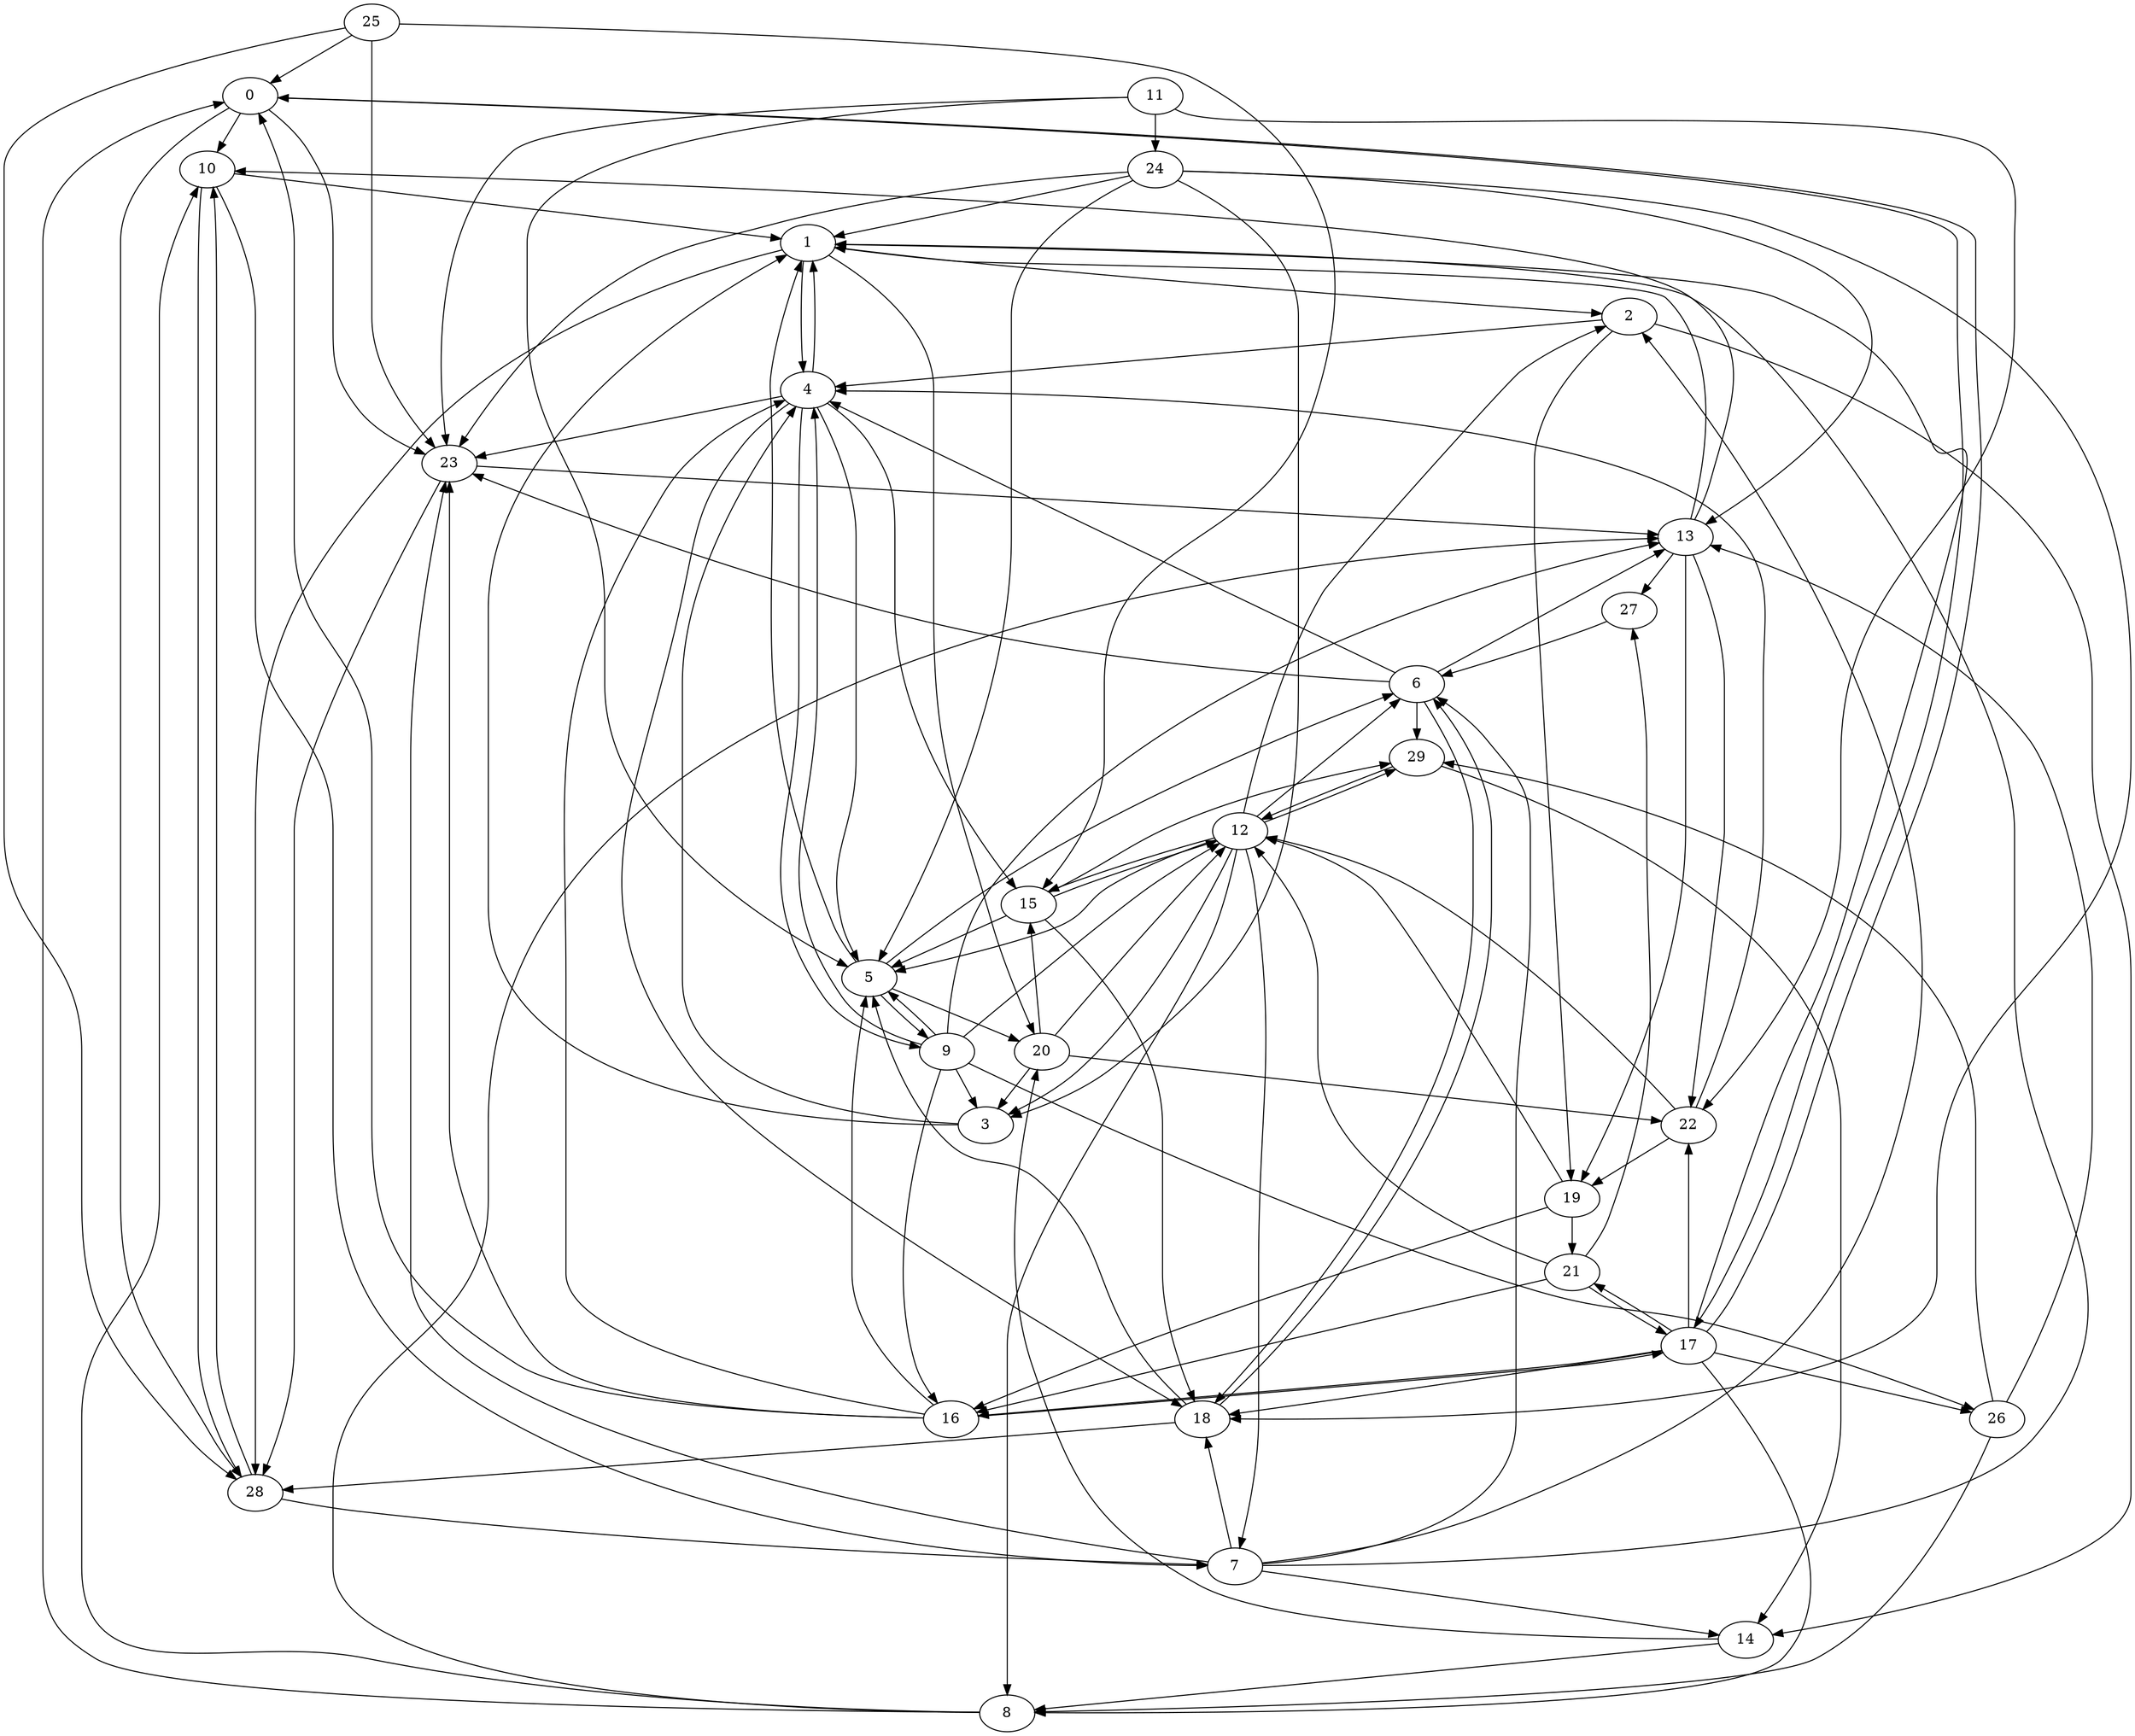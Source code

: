 digraph G {
0;
1;
2;
3;
4;
5;
6;
7;
8;
9;
10;
11;
12;
13;
14;
15;
16;
17;
18;
19;
20;
21;
22;
23;
24;
25;
26;
27;
28;
29;
0 -> 10 [weight=3000];
0 -> 28 [weight=5000];
0 -> 17 [weight=1000];
0 -> 23 [weight=4000];
1 -> 20 [weight=2000];
1 -> 28 [weight=9000];
1 -> 2 [weight=3000];
1 -> 4 [weight=6000];
2 -> 19 [weight=1000];
2 -> 14 [weight=8000];
2 -> 4 [weight=1000];
3 -> 1 [weight=4000];
3 -> 4 [weight=3000];
4 -> 1 [weight=9000];
4 -> 18 [weight=5000];
4 -> 15 [weight=1000];
4 -> 23 [weight=4000];
4 -> 5 [weight=4000];
4 -> 9 [weight=6000];
5 -> 9 [weight=7000];
5 -> 6 [weight=1000];
5 -> 20 [weight=9000];
5 -> 1 [weight=7000];
6 -> 18 [weight=1000];
6 -> 13 [weight=2000];
6 -> 29 [weight=4000];
6 -> 4 [weight=9000];
6 -> 23 [weight=4000];
7 -> 6 [weight=8000];
7 -> 14 [weight=2000];
7 -> 18 [weight=9000];
7 -> 2 [weight=8000];
7 -> 23 [weight=4000];
7 -> 1 [weight=5000];
8 -> 0 [weight=9000];
8 -> 13 [weight=3000];
8 -> 10 [weight=3000];
9 -> 12 [weight=3000];
9 -> 4 [weight=4000];
9 -> 16 [weight=2000];
9 -> 3 [weight=8000];
9 -> 26 [weight=2000];
9 -> 5 [weight=6000];
9 -> 13 [weight=1000];
10 -> 7 [weight=6000];
10 -> 28 [weight=9000];
10 -> 1 [weight=7000];
11 -> 24 [weight=5000];
11 -> 5 [weight=5000];
11 -> 23 [weight=1000];
11 -> 22 [weight=3000];
12 -> 15 [weight=2000];
12 -> 6 [weight=6000];
12 -> 7 [weight=5000];
12 -> 2 [weight=7000];
12 -> 8 [weight=8000];
12 -> 29 [weight=5000];
12 -> 3 [weight=7000];
12 -> 5 [weight=4000];
13 -> 27 [weight=6000];
13 -> 22 [weight=7000];
13 -> 10 [weight=2000];
13 -> 19 [weight=5000];
13 -> 1 [weight=1000];
14 -> 8 [weight=2000];
14 -> 20 [weight=4000];
15 -> 18 [weight=8000];
15 -> 5 [weight=3000];
15 -> 12 [weight=5000];
15 -> 29 [weight=4000];
16 -> 23 [weight=5000];
16 -> 0 [weight=3000];
16 -> 17 [weight=2000];
16 -> 5 [weight=8000];
16 -> 4 [weight=4000];
17 -> 22 [weight=5000];
17 -> 21 [weight=1000];
17 -> 8 [weight=6000];
17 -> 26 [weight=3000];
17 -> 16 [weight=9000];
17 -> 18 [weight=4000];
17 -> 1 [weight=2000];
17 -> 0 [weight=7000];
18 -> 6 [weight=6000];
18 -> 28 [weight=9000];
18 -> 5 [weight=4000];
19 -> 21 [weight=1000];
19 -> 12 [weight=8000];
19 -> 16 [weight=8000];
20 -> 12 [weight=8000];
20 -> 22 [weight=9000];
20 -> 3 [weight=9000];
20 -> 15 [weight=7000];
21 -> 27 [weight=3000];
21 -> 16 [weight=4000];
21 -> 12 [weight=9000];
21 -> 17 [weight=1000];
22 -> 19 [weight=2000];
22 -> 4 [weight=8000];
22 -> 12 [weight=2000];
23 -> 28 [weight=9000];
23 -> 13 [weight=7000];
24 -> 13 [weight=6000];
24 -> 23 [weight=2000];
24 -> 1 [weight=8000];
24 -> 5 [weight=9000];
24 -> 18 [weight=7000];
24 -> 3 [weight=9000];
25 -> 15 [weight=3000];
25 -> 23 [weight=3000];
25 -> 28 [weight=3000];
25 -> 0 [weight=2000];
26 -> 8 [weight=5000];
26 -> 29 [weight=4000];
26 -> 13 [weight=8000];
27 -> 6 [weight=5000];
28 -> 10 [weight=8000];
28 -> 7 [weight=9000];
29 -> 14 [weight=6000];
29 -> 12 [weight=1000];
}